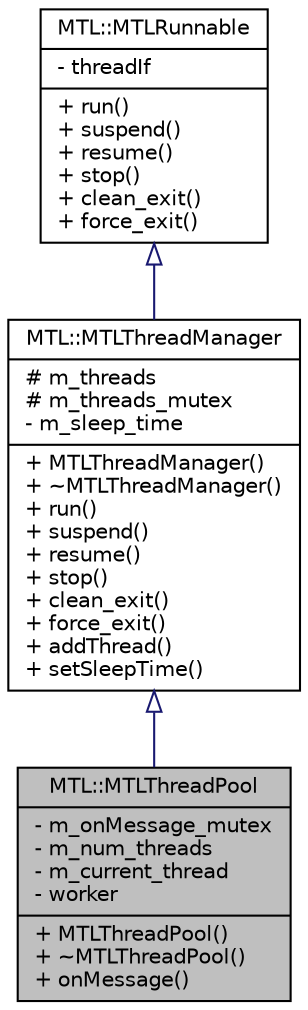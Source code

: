 digraph "MTL::MTLThreadPool"
{
 // LATEX_PDF_SIZE
  edge [fontname="Helvetica",fontsize="10",labelfontname="Helvetica",labelfontsize="10"];
  node [fontname="Helvetica",fontsize="10",shape=record];
  Node1 [label="{MTL::MTLThreadPool\n|- m_onMessage_mutex\l- m_num_threads\l- m_current_thread\l- worker\l|+ MTLThreadPool()\l+ ~MTLThreadPool()\l+ onMessage()\l}",height=0.2,width=0.4,color="black", fillcolor="grey75", style="filled", fontcolor="black",tooltip="Class that implements a thread pool."];
  Node2 -> Node1 [dir="back",color="midnightblue",fontsize="10",style="solid",arrowtail="onormal",fontname="Helvetica"];
  Node2 [label="{MTL::MTLThreadManager\n|# m_threads\l# m_threads_mutex\l- m_sleep_time\l|+ MTLThreadManager()\l+ ~MTLThreadManager()\l+ run()\l+ suspend()\l+ resume()\l+ stop()\l+ clean_exit()\l+ force_exit()\l+ addThread()\l+ setSleepTime()\l}",height=0.2,width=0.4,color="black", fillcolor="white", style="filled",URL="$db/def/classMTL_1_1MTLThreadManager.html",tooltip="Class that implements a thread manager."];
  Node3 -> Node2 [dir="back",color="midnightblue",fontsize="10",style="solid",arrowtail="onormal",fontname="Helvetica"];
  Node3 [label="{MTL::MTLRunnable\n|- threadIf\l|+ run()\l+ suspend()\l+ resume()\l+ stop()\l+ clean_exit()\l+ force_exit()\l}",height=0.2,width=0.4,color="black", fillcolor="white", style="filled",URL="$d8/da7/classMTL_1_1MTLRunnable.html",tooltip="Runnable Interface."];
}
